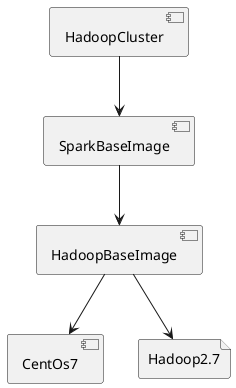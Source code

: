 @startuml
'https://plantuml.com/component-diagram

component CentOs7
file Hadoop2.7
component HadoopBaseImage
component SparkBaseImage
component HadoopCluster

HadoopBaseImage --> CentOs7
HadoopBaseImage --> Hadoop2.7
SparkBaseImage --> HadoopBaseImage
HadoopCluster --> SparkBaseImage

@enduml